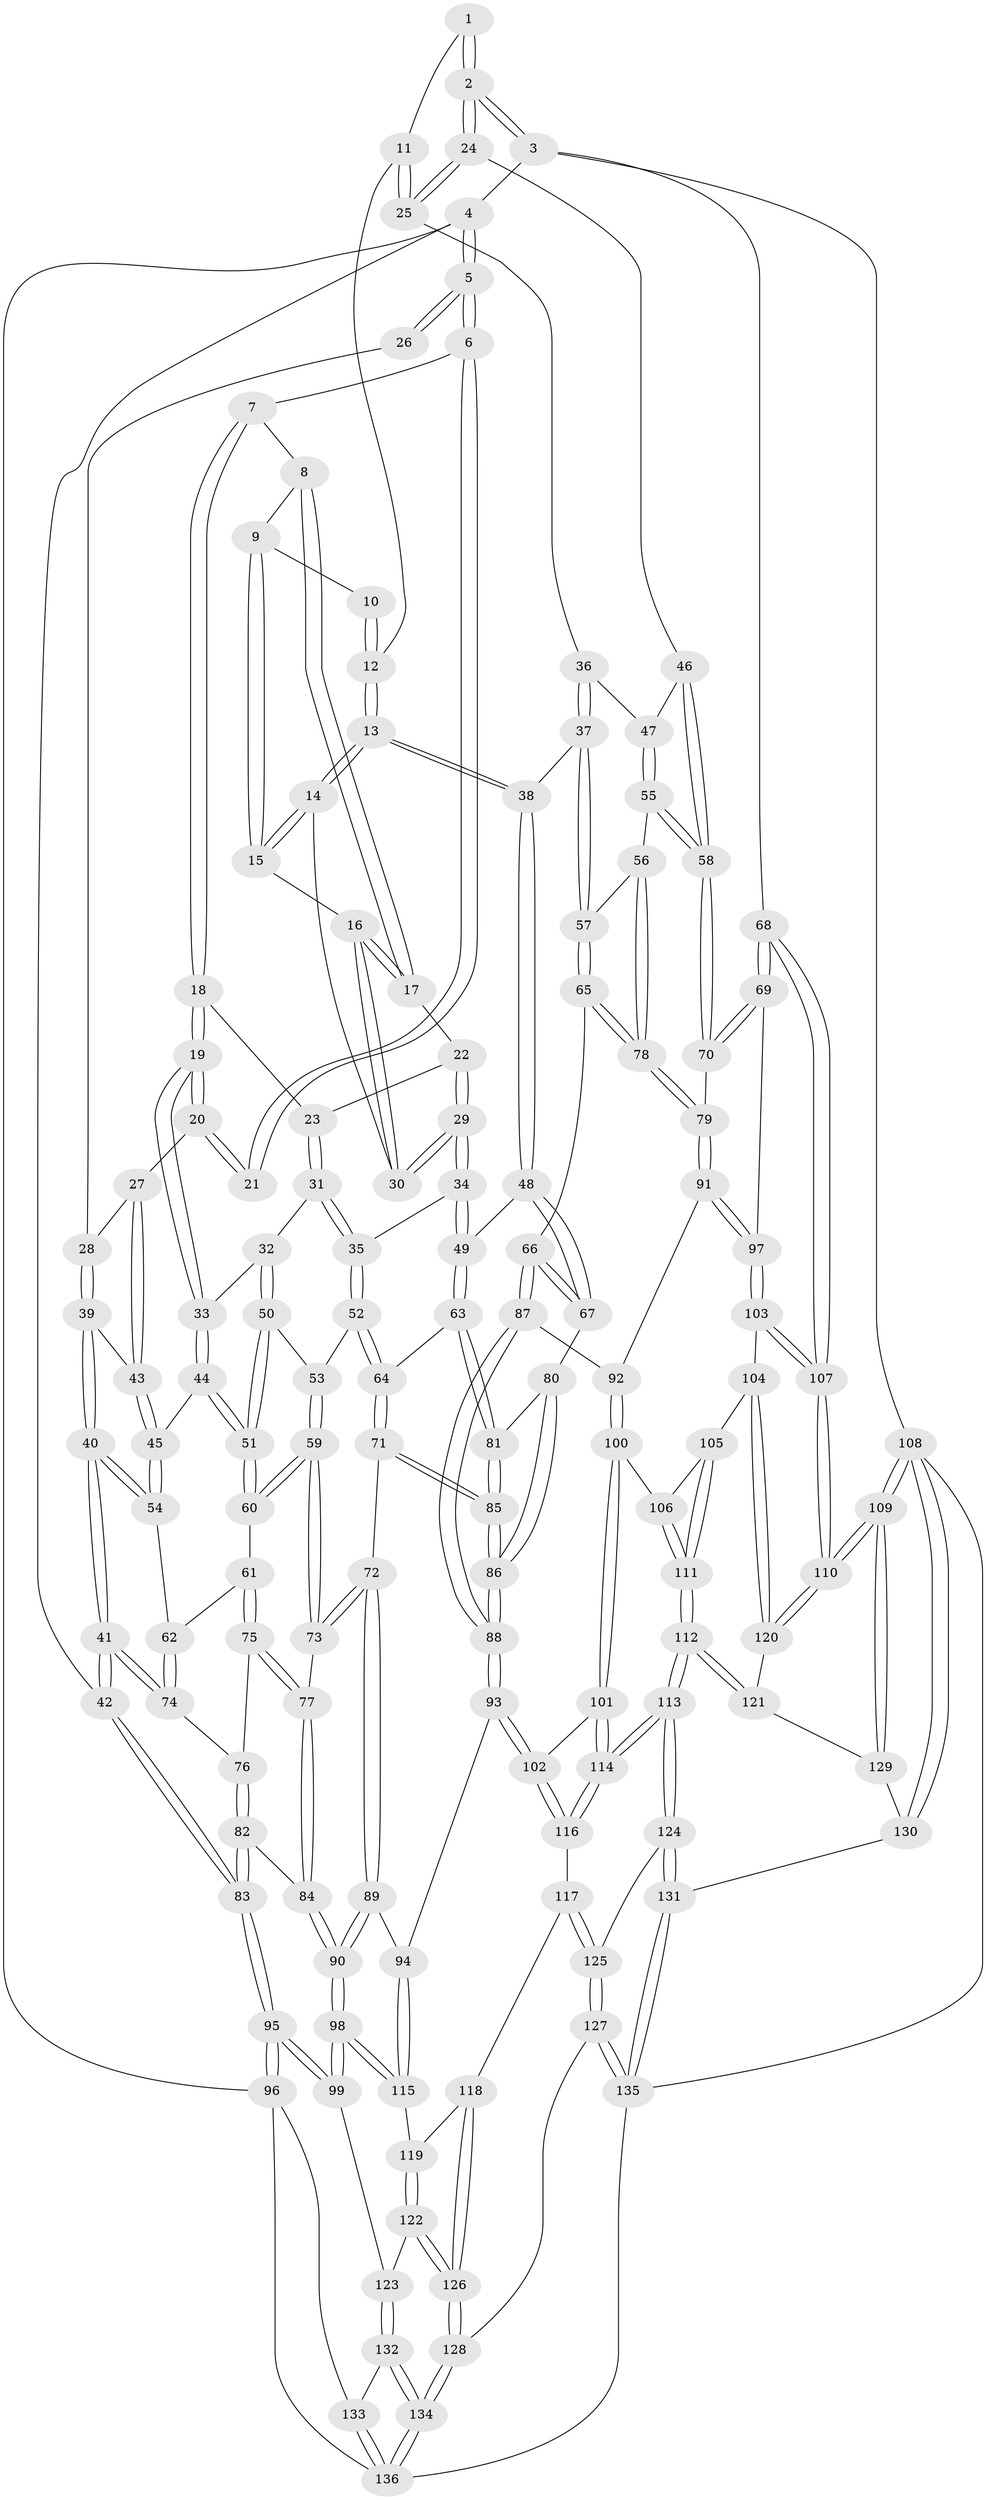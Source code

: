 // coarse degree distribution, {3: 0.2037037037037037, 2: 0.037037037037037035, 5: 0.2222222222222222, 7: 0.1111111111111111, 4: 0.37037037037037035, 6: 0.037037037037037035, 1: 0.018518518518518517}
// Generated by graph-tools (version 1.1) at 2025/06/03/04/25 22:06:23]
// undirected, 136 vertices, 336 edges
graph export_dot {
graph [start="1"]
  node [color=gray90,style=filled];
  1 [pos="+0.8276751127865843+0"];
  2 [pos="+1+0"];
  3 [pos="+1+0"];
  4 [pos="+0+0"];
  5 [pos="+0+0"];
  6 [pos="+0.2833507783348858+0"];
  7 [pos="+0.36359541344413293+0"];
  8 [pos="+0.37128021935076844+0"];
  9 [pos="+0.6223196729713827+0"];
  10 [pos="+0.6274432439490699+0"];
  11 [pos="+0.7433597874753405+0.06343126539740743"];
  12 [pos="+0.7079027631102394+0.07218761969049527"];
  13 [pos="+0.6614499317772274+0.13550736732278118"];
  14 [pos="+0.6336581925356947+0.11112625431764395"];
  15 [pos="+0.5881149554969053+0"];
  16 [pos="+0.4943058857353022+0.0877569967648452"];
  17 [pos="+0.3784545973741579+0"];
  18 [pos="+0.3322666994466642+0.04259735085985973"];
  19 [pos="+0.2631551652207283+0.10231740058172806"];
  20 [pos="+0.2172273240031905+0.05212544454647478"];
  21 [pos="+0.2158775571401287+0.03718488241815489"];
  22 [pos="+0.4078767737453735+0.07169099021340164"];
  23 [pos="+0.36822871805318874+0.08338373262417673"];
  24 [pos="+1+0"];
  25 [pos="+0.8318053339633958+0.07575215967885078"];
  26 [pos="+0.06665801091392298+0.02436988522711614"];
  27 [pos="+0.1771076765523898+0.0834745384428031"];
  28 [pos="+0.07864805228379049+0.07201137522194508"];
  29 [pos="+0.478001319694419+0.12069648710980418"];
  30 [pos="+0.48858357332320224+0.10898247230333445"];
  31 [pos="+0.3396789495030171+0.12920937543637656"];
  32 [pos="+0.2969336853807455+0.13917341074960501"];
  33 [pos="+0.2689828705684832+0.11768734232896913"];
  34 [pos="+0.4707439048826607+0.1585598479113062"];
  35 [pos="+0.4148818233727795+0.17044191449257373"];
  36 [pos="+0.827035927202349+0.10020031318341703"];
  37 [pos="+0.6831914092092807+0.16983726868318644"];
  38 [pos="+0.6676678518002869+0.16376350428326306"];
  39 [pos="+0.06909152109628477+0.12394811314812"];
  40 [pos="+0+0.21936818506291142"];
  41 [pos="+0+0.23678706369899094"];
  42 [pos="+0+0.24661246058761896"];
  43 [pos="+0.14914995469723172+0.15470799858612871"];
  44 [pos="+0.18829706847761138+0.1880324956578609"];
  45 [pos="+0.16512370632461665+0.1845852055127368"];
  46 [pos="+0.9160739994831313+0.14218431134750498"];
  47 [pos="+0.840125082062233+0.17249090267598022"];
  48 [pos="+0.5855732674286553+0.2543794241370463"];
  49 [pos="+0.5064306351933743+0.2224344745387238"];
  50 [pos="+0.30101260080530134+0.18662814165986275"];
  51 [pos="+0.21276212699950034+0.21617691998707142"];
  52 [pos="+0.35991180305977843+0.23171415930734987"];
  53 [pos="+0.30190363361504546+0.18877673239966816"];
  54 [pos="+0.16259105859742373+0.18757174401813623"];
  55 [pos="+0.8326468287927493+0.23625904332190625"];
  56 [pos="+0.7947695527970586+0.24098197903656926"];
  57 [pos="+0.7583179466723575+0.22603596057224365"];
  58 [pos="+0.9462513246660925+0.3081344565072643"];
  59 [pos="+0.2539875954042202+0.2899342835102484"];
  60 [pos="+0.23058076827564392+0.26563584630046816"];
  61 [pos="+0.1497970627662412+0.2705680705102753"];
  62 [pos="+0.1323844957682807+0.2528772381997647"];
  63 [pos="+0.41756448278762615+0.3099916691520332"];
  64 [pos="+0.3675444523660845+0.31361212792339466"];
  65 [pos="+0.6300980940508216+0.3603937738337258"];
  66 [pos="+0.6264688635980487+0.3594049648070621"];
  67 [pos="+0.607056131503158+0.34157539455863634"];
  68 [pos="+1+0.38219893979087327"];
  69 [pos="+1+0.38064867587386103"];
  70 [pos="+0.9964000257731347+0.34798437992211567"];
  71 [pos="+0.30596543444096697+0.36322646219250876"];
  72 [pos="+0.30392706762745403+0.36369965855311714"];
  73 [pos="+0.27687511874033943+0.34800486281039766"];
  74 [pos="+0.024299583729295825+0.27570397207894803"];
  75 [pos="+0.1613030362345387+0.3435995194965092"];
  76 [pos="+0.06139383551772618+0.3174124406912588"];
  77 [pos="+0.178117891348178+0.3606005489330023"];
  78 [pos="+0.7182964764553338+0.40147173318797813"];
  79 [pos="+0.7459192583000616+0.43324481706568113"];
  80 [pos="+0.5579412326772943+0.3596488875662764"];
  81 [pos="+0.4686572396265159+0.35959470301173685"];
  82 [pos="+0.08927784889518878+0.4530515839777179"];
  83 [pos="+0+0.4138646080753777"];
  84 [pos="+0.1068848542476946+0.4636230083184667"];
  85 [pos="+0.44360892304535854+0.4689627295240992"];
  86 [pos="+0.46057548922834785+0.5028461021572933"];
  87 [pos="+0.5748031344507811+0.486666833361405"];
  88 [pos="+0.46955949022621374+0.5452729136726797"];
  89 [pos="+0.2591598002779109+0.524517061165843"];
  90 [pos="+0.16142453782695676+0.5793904636748719"];
  91 [pos="+0.7434676695652851+0.505648769119659"];
  92 [pos="+0.6934093331697873+0.5466248652409101"];
  93 [pos="+0.4658763929829591+0.5574610126226285"];
  94 [pos="+0.42253484848252143+0.5765428957791233"];
  95 [pos="+0+0.707751971361618"];
  96 [pos="+0+0.9031105253198418"];
  97 [pos="+0.8120279237904002+0.5551782859171555"];
  98 [pos="+0.13512988199377882+0.6464954850106921"];
  99 [pos="+0.08508230805400485+0.6999496521855225"];
  100 [pos="+0.6705234094967205+0.5952510030752917"];
  101 [pos="+0.5936596254721426+0.6381937105083264"];
  102 [pos="+0.5453153211352031+0.6340155618895891"];
  103 [pos="+0.8353811342374285+0.613486408420863"];
  104 [pos="+0.8356331012998514+0.6419397316893581"];
  105 [pos="+0.8232080493896614+0.6499842618277769"];
  106 [pos="+0.6933787386140082+0.6223635197853266"];
  107 [pos="+1+0.4905516106276778"];
  108 [pos="+1+0.7323454355788398"];
  109 [pos="+1+0.7288172365792804"];
  110 [pos="+1+0.6644114132422307"];
  111 [pos="+0.7410825022595269+0.7372431894189554"];
  112 [pos="+0.724071180722825+0.7921899595401359"];
  113 [pos="+0.6963838594969717+0.8155929286813013"];
  114 [pos="+0.6817402169660215+0.7987855698720713"];
  115 [pos="+0.3625576409945432+0.7079769038139775"];
  116 [pos="+0.5158113592674721+0.7305824870044565"];
  117 [pos="+0.486645431831579+0.7674509914119161"];
  118 [pos="+0.4762088600957238+0.7751440890282909"];
  119 [pos="+0.36735660812072435+0.7224603694831274"];
  120 [pos="+0.8667090747583018+0.6673292980231341"];
  121 [pos="+0.8775723326743031+0.7916865779759455"];
  122 [pos="+0.30116271767949004+0.8611107123431492"];
  123 [pos="+0.15080812707453062+0.8189543114455594"];
  124 [pos="+0.6925409672048504+0.8283244358572845"];
  125 [pos="+0.6749003043682622+0.8475740990010111"];
  126 [pos="+0.46545203101080773+1"];
  127 [pos="+0.5089134244500241+1"];
  128 [pos="+0.47007500117720735+1"];
  129 [pos="+0.8907435935518883+0.8004518650327843"];
  130 [pos="+0.8790000620913666+0.9359778830434047"];
  131 [pos="+0.8666246935997449+0.9631802712642421"];
  132 [pos="+0.12758601958708637+0.9096662712820217"];
  133 [pos="+0.11595319035614753+0.9270496617625817"];
  134 [pos="+0.4142336240500715+1"];
  135 [pos="+0.9134228612615847+1"];
  136 [pos="+0+1"];
  1 -- 2;
  1 -- 2;
  1 -- 11;
  2 -- 3;
  2 -- 3;
  2 -- 24;
  2 -- 24;
  3 -- 4;
  3 -- 68;
  3 -- 108;
  4 -- 5;
  4 -- 5;
  4 -- 42;
  4 -- 96;
  5 -- 6;
  5 -- 6;
  5 -- 26;
  5 -- 26;
  6 -- 7;
  6 -- 21;
  6 -- 21;
  7 -- 8;
  7 -- 18;
  7 -- 18;
  8 -- 9;
  8 -- 17;
  8 -- 17;
  9 -- 10;
  9 -- 15;
  9 -- 15;
  10 -- 12;
  10 -- 12;
  11 -- 12;
  11 -- 25;
  11 -- 25;
  12 -- 13;
  12 -- 13;
  13 -- 14;
  13 -- 14;
  13 -- 38;
  13 -- 38;
  14 -- 15;
  14 -- 15;
  14 -- 30;
  15 -- 16;
  16 -- 17;
  16 -- 17;
  16 -- 30;
  16 -- 30;
  17 -- 22;
  18 -- 19;
  18 -- 19;
  18 -- 23;
  19 -- 20;
  19 -- 20;
  19 -- 33;
  19 -- 33;
  20 -- 21;
  20 -- 21;
  20 -- 27;
  22 -- 23;
  22 -- 29;
  22 -- 29;
  23 -- 31;
  23 -- 31;
  24 -- 25;
  24 -- 25;
  24 -- 46;
  25 -- 36;
  26 -- 28;
  27 -- 28;
  27 -- 43;
  27 -- 43;
  28 -- 39;
  28 -- 39;
  29 -- 30;
  29 -- 30;
  29 -- 34;
  29 -- 34;
  31 -- 32;
  31 -- 35;
  31 -- 35;
  32 -- 33;
  32 -- 50;
  32 -- 50;
  33 -- 44;
  33 -- 44;
  34 -- 35;
  34 -- 49;
  34 -- 49;
  35 -- 52;
  35 -- 52;
  36 -- 37;
  36 -- 37;
  36 -- 47;
  37 -- 38;
  37 -- 57;
  37 -- 57;
  38 -- 48;
  38 -- 48;
  39 -- 40;
  39 -- 40;
  39 -- 43;
  40 -- 41;
  40 -- 41;
  40 -- 54;
  40 -- 54;
  41 -- 42;
  41 -- 42;
  41 -- 74;
  41 -- 74;
  42 -- 83;
  42 -- 83;
  43 -- 45;
  43 -- 45;
  44 -- 45;
  44 -- 51;
  44 -- 51;
  45 -- 54;
  45 -- 54;
  46 -- 47;
  46 -- 58;
  46 -- 58;
  47 -- 55;
  47 -- 55;
  48 -- 49;
  48 -- 67;
  48 -- 67;
  49 -- 63;
  49 -- 63;
  50 -- 51;
  50 -- 51;
  50 -- 53;
  51 -- 60;
  51 -- 60;
  52 -- 53;
  52 -- 64;
  52 -- 64;
  53 -- 59;
  53 -- 59;
  54 -- 62;
  55 -- 56;
  55 -- 58;
  55 -- 58;
  56 -- 57;
  56 -- 78;
  56 -- 78;
  57 -- 65;
  57 -- 65;
  58 -- 70;
  58 -- 70;
  59 -- 60;
  59 -- 60;
  59 -- 73;
  59 -- 73;
  60 -- 61;
  61 -- 62;
  61 -- 75;
  61 -- 75;
  62 -- 74;
  62 -- 74;
  63 -- 64;
  63 -- 81;
  63 -- 81;
  64 -- 71;
  64 -- 71;
  65 -- 66;
  65 -- 78;
  65 -- 78;
  66 -- 67;
  66 -- 67;
  66 -- 87;
  66 -- 87;
  67 -- 80;
  68 -- 69;
  68 -- 69;
  68 -- 107;
  68 -- 107;
  69 -- 70;
  69 -- 70;
  69 -- 97;
  70 -- 79;
  71 -- 72;
  71 -- 85;
  71 -- 85;
  72 -- 73;
  72 -- 73;
  72 -- 89;
  72 -- 89;
  73 -- 77;
  74 -- 76;
  75 -- 76;
  75 -- 77;
  75 -- 77;
  76 -- 82;
  76 -- 82;
  77 -- 84;
  77 -- 84;
  78 -- 79;
  78 -- 79;
  79 -- 91;
  79 -- 91;
  80 -- 81;
  80 -- 86;
  80 -- 86;
  81 -- 85;
  81 -- 85;
  82 -- 83;
  82 -- 83;
  82 -- 84;
  83 -- 95;
  83 -- 95;
  84 -- 90;
  84 -- 90;
  85 -- 86;
  85 -- 86;
  86 -- 88;
  86 -- 88;
  87 -- 88;
  87 -- 88;
  87 -- 92;
  88 -- 93;
  88 -- 93;
  89 -- 90;
  89 -- 90;
  89 -- 94;
  90 -- 98;
  90 -- 98;
  91 -- 92;
  91 -- 97;
  91 -- 97;
  92 -- 100;
  92 -- 100;
  93 -- 94;
  93 -- 102;
  93 -- 102;
  94 -- 115;
  94 -- 115;
  95 -- 96;
  95 -- 96;
  95 -- 99;
  95 -- 99;
  96 -- 133;
  96 -- 136;
  97 -- 103;
  97 -- 103;
  98 -- 99;
  98 -- 99;
  98 -- 115;
  98 -- 115;
  99 -- 123;
  100 -- 101;
  100 -- 101;
  100 -- 106;
  101 -- 102;
  101 -- 114;
  101 -- 114;
  102 -- 116;
  102 -- 116;
  103 -- 104;
  103 -- 107;
  103 -- 107;
  104 -- 105;
  104 -- 120;
  104 -- 120;
  105 -- 106;
  105 -- 111;
  105 -- 111;
  106 -- 111;
  106 -- 111;
  107 -- 110;
  107 -- 110;
  108 -- 109;
  108 -- 109;
  108 -- 130;
  108 -- 130;
  108 -- 135;
  109 -- 110;
  109 -- 110;
  109 -- 129;
  109 -- 129;
  110 -- 120;
  110 -- 120;
  111 -- 112;
  111 -- 112;
  112 -- 113;
  112 -- 113;
  112 -- 121;
  112 -- 121;
  113 -- 114;
  113 -- 114;
  113 -- 124;
  113 -- 124;
  114 -- 116;
  114 -- 116;
  115 -- 119;
  116 -- 117;
  117 -- 118;
  117 -- 125;
  117 -- 125;
  118 -- 119;
  118 -- 126;
  118 -- 126;
  119 -- 122;
  119 -- 122;
  120 -- 121;
  121 -- 129;
  122 -- 123;
  122 -- 126;
  122 -- 126;
  123 -- 132;
  123 -- 132;
  124 -- 125;
  124 -- 131;
  124 -- 131;
  125 -- 127;
  125 -- 127;
  126 -- 128;
  126 -- 128;
  127 -- 128;
  127 -- 135;
  127 -- 135;
  128 -- 134;
  128 -- 134;
  129 -- 130;
  130 -- 131;
  131 -- 135;
  131 -- 135;
  132 -- 133;
  132 -- 134;
  132 -- 134;
  133 -- 136;
  133 -- 136;
  134 -- 136;
  134 -- 136;
  135 -- 136;
}
